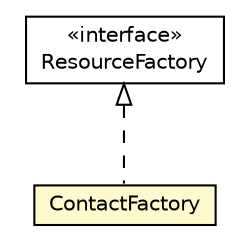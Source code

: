#!/usr/local/bin/dot
#
# Class diagram 
# Generated by UMLGraph version R5_6-24-gf6e263 (http://www.umlgraph.org/)
#

digraph G {
	edge [fontname="Helvetica",fontsize=10,labelfontname="Helvetica",labelfontsize=10];
	node [fontname="Helvetica",fontsize=10,shape=plaintext];
	nodesep=0.25;
	ranksep=0.5;
	// org.universAAL.ontology.profile.ContactFactory
	c108740 [label=<<table title="org.universAAL.ontology.profile.ContactFactory" border="0" cellborder="1" cellspacing="0" cellpadding="2" port="p" bgcolor="lemonChiffon" href="./ContactFactory.html">
		<tr><td><table border="0" cellspacing="0" cellpadding="1">
<tr><td align="center" balign="center"> ContactFactory </td></tr>
		</table></td></tr>
		</table>>, URL="./ContactFactory.html", fontname="Helvetica", fontcolor="black", fontsize=10.0];
	//org.universAAL.ontology.profile.ContactFactory implements org.universAAL.middleware.rdf.ResourceFactory
	c109010:p -> c108740:p [dir=back,arrowtail=empty,style=dashed];
	// org.universAAL.middleware.rdf.ResourceFactory
	c109010 [label=<<table title="org.universAAL.middleware.rdf.ResourceFactory" border="0" cellborder="1" cellspacing="0" cellpadding="2" port="p" href="http://java.sun.com/j2se/1.4.2/docs/api/org/universAAL/middleware/rdf/ResourceFactory.html">
		<tr><td><table border="0" cellspacing="0" cellpadding="1">
<tr><td align="center" balign="center"> &#171;interface&#187; </td></tr>
<tr><td align="center" balign="center"> ResourceFactory </td></tr>
		</table></td></tr>
		</table>>, URL="http://java.sun.com/j2se/1.4.2/docs/api/org/universAAL/middleware/rdf/ResourceFactory.html", fontname="Helvetica", fontcolor="black", fontsize=10.0];
}

